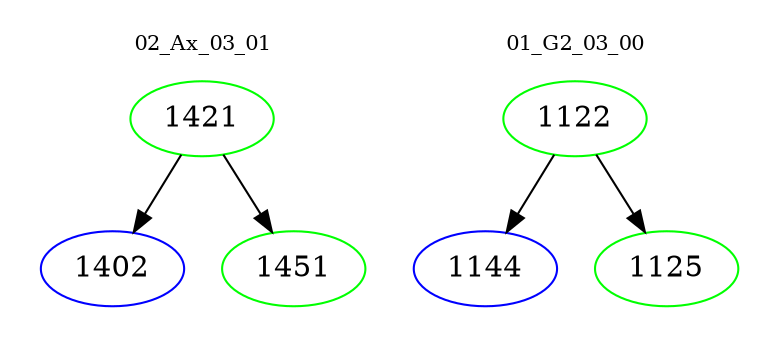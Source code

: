 digraph{
subgraph cluster_0 {
color = white
label = "02_Ax_03_01";
fontsize=10;
T0_1421 [label="1421", color="green"]
T0_1421 -> T0_1402 [color="black"]
T0_1402 [label="1402", color="blue"]
T0_1421 -> T0_1451 [color="black"]
T0_1451 [label="1451", color="green"]
}
subgraph cluster_1 {
color = white
label = "01_G2_03_00";
fontsize=10;
T1_1122 [label="1122", color="green"]
T1_1122 -> T1_1144 [color="black"]
T1_1144 [label="1144", color="blue"]
T1_1122 -> T1_1125 [color="black"]
T1_1125 [label="1125", color="green"]
}
}
